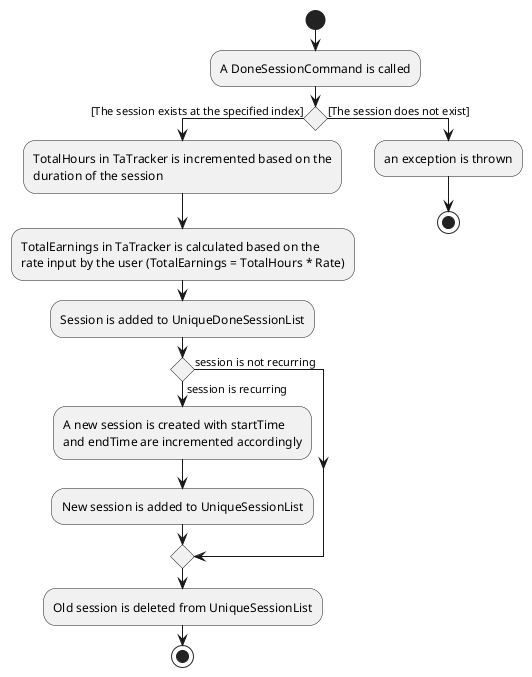 @startuml
start
:A DoneSessionCommand is called;

if () then ([The session exists at the specified index])
  :TotalHours in TaTracker is incremented based on the
  duration of the session;
  :TotalEarnings in TaTracker is calculated based on the
  rate input by the user (TotalEarnings = TotalHours * Rate);
  :Session is added to UniqueDoneSessionList;

  if () then (session is recurring)
    :A new session is created with startTime
    and endTime are incremented accordingly;
    :New session is added to UniqueSessionList;

    else (session is not recurring)
endif
    :Old session is deleted from UniqueSessionList;

    stop

else([The session does not exist])
  :an exception is thrown;
stop
@enduml
